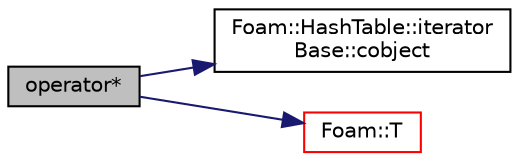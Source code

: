 digraph "operator*"
{
  bgcolor="transparent";
  edge [fontname="Helvetica",fontsize="10",labelfontname="Helvetica",labelfontsize="10"];
  node [fontname="Helvetica",fontsize="10",shape=record];
  rankdir="LR";
  Node1 [label="operator*",height=0.2,width=0.4,color="black", fillcolor="grey75", style="filled", fontcolor="black"];
  Node1 -> Node2 [color="midnightblue",fontsize="10",style="solid",fontname="Helvetica"];
  Node2 [label="Foam::HashTable::iterator\lBase::cobject",height=0.2,width=0.4,color="black",URL="$a01231.html#a1bafed5b91a6b2e38935387ff62e3b66",tooltip="Return const access to referenced object. "];
  Node1 -> Node3 [color="midnightblue",fontsize="10",style="solid",fontname="Helvetica"];
  Node3 [label="Foam::T",height=0.2,width=0.4,color="red",URL="$a10974.html#ae57fda0abb14bb0944947c463c6e09d4"];
}
